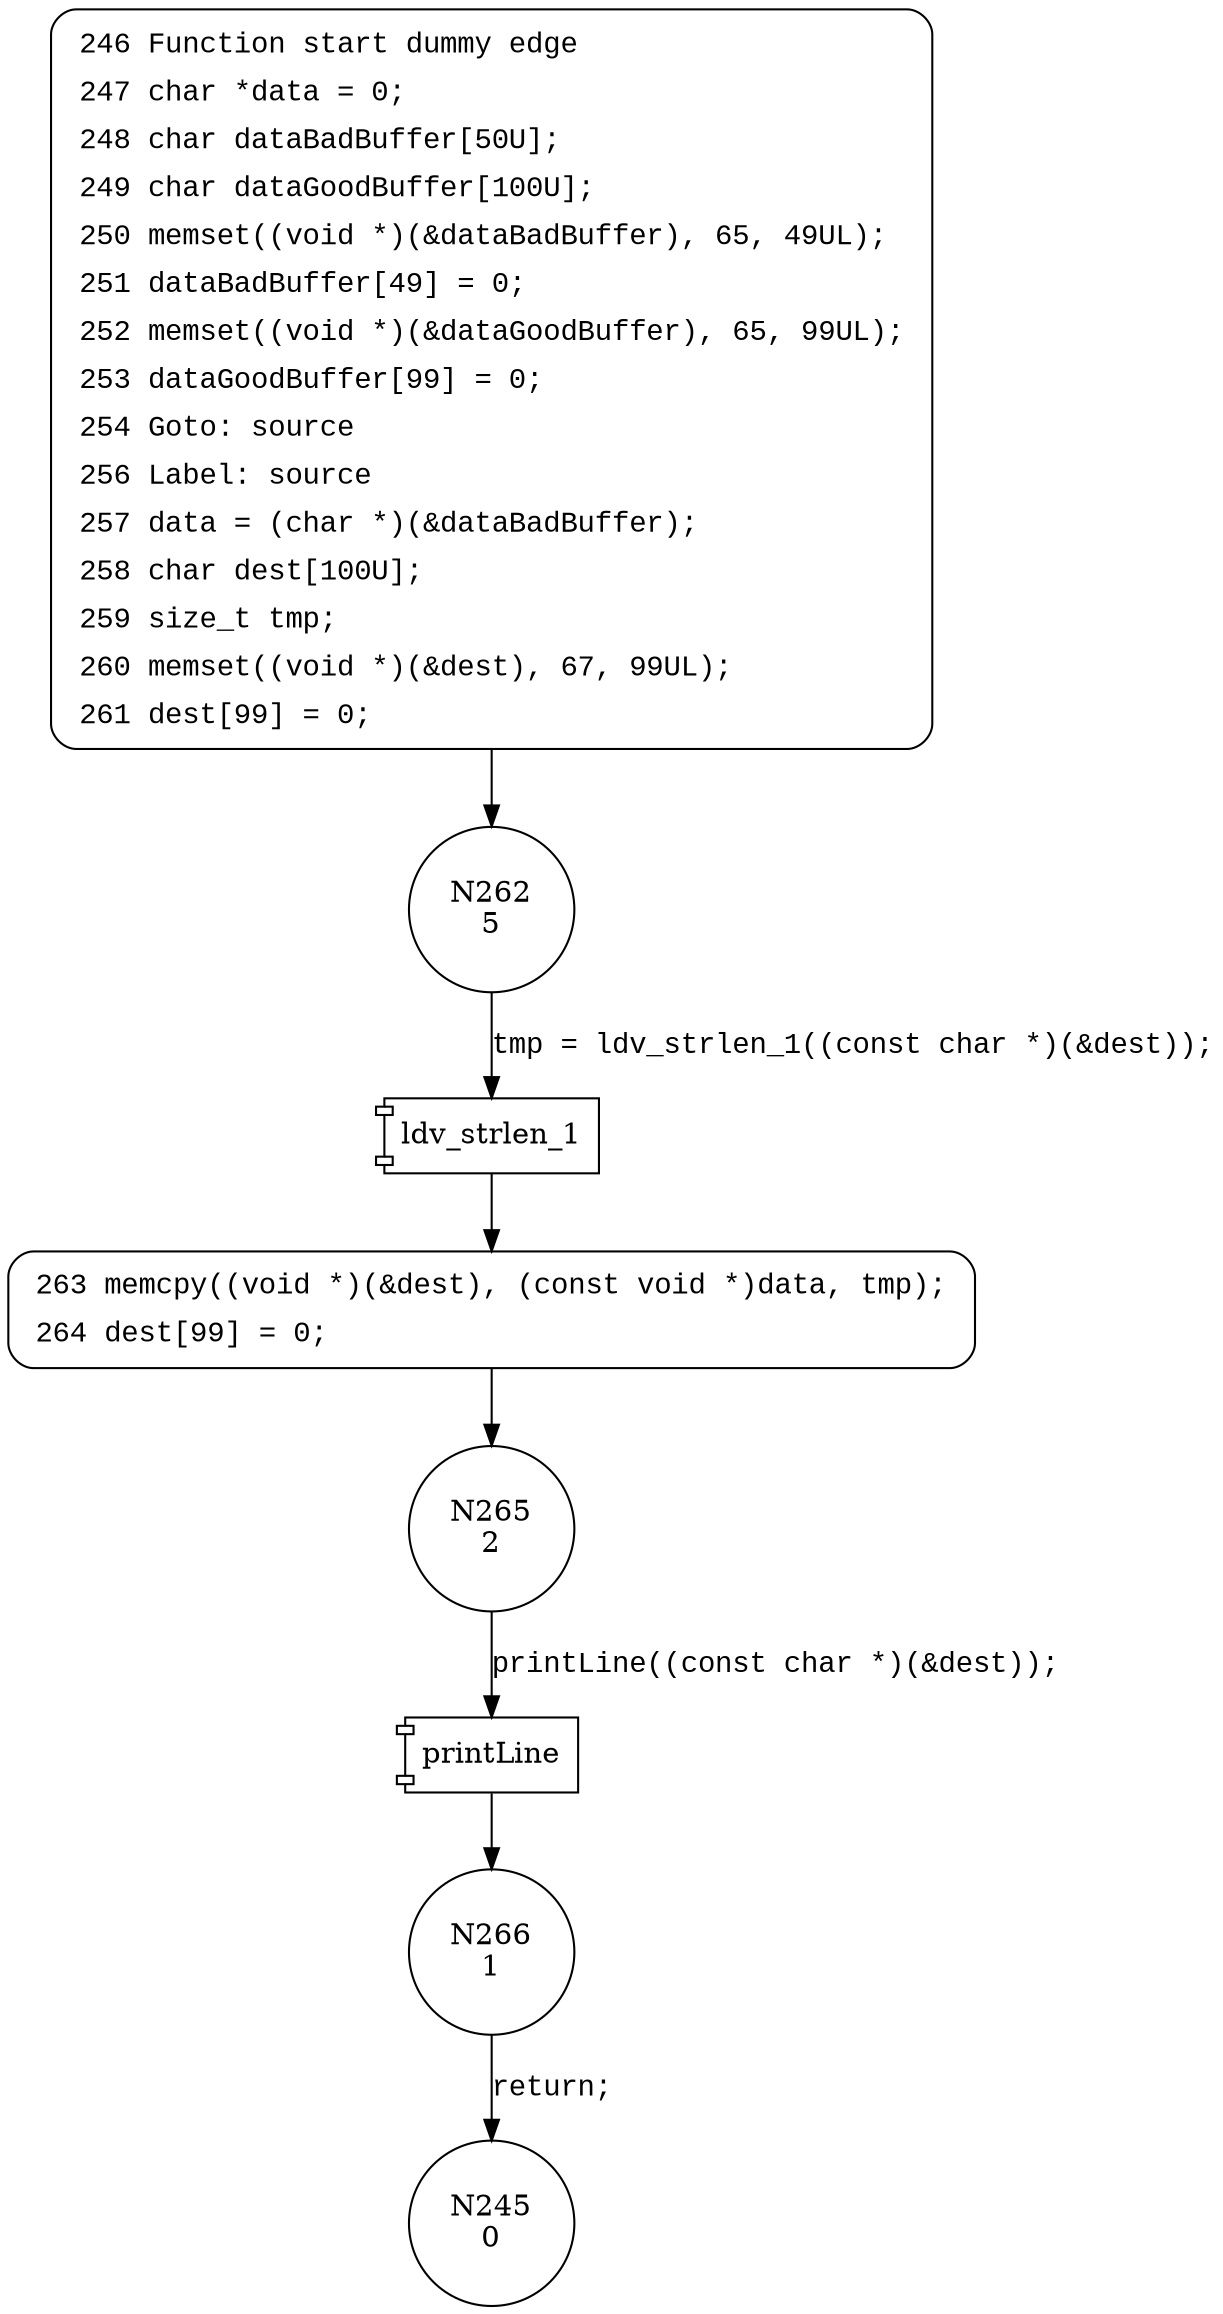 digraph CWE126_Buffer_Overread__char_declare_memcpy_18_bad {
262 [shape="circle" label="N262\n5"]
263 [shape="circle" label="N263\n4"]
265 [shape="circle" label="N265\n2"]
266 [shape="circle" label="N266\n1"]
245 [shape="circle" label="N245\n0"]
246 [style="filled,bold" penwidth="1" fillcolor="white" fontname="Courier New" shape="Mrecord" label=<<table border="0" cellborder="0" cellpadding="3" bgcolor="white"><tr><td align="right">246</td><td align="left">Function start dummy edge</td></tr><tr><td align="right">247</td><td align="left">char *data = 0;</td></tr><tr><td align="right">248</td><td align="left">char dataBadBuffer[50U];</td></tr><tr><td align="right">249</td><td align="left">char dataGoodBuffer[100U];</td></tr><tr><td align="right">250</td><td align="left">memset((void *)(&amp;dataBadBuffer), 65, 49UL);</td></tr><tr><td align="right">251</td><td align="left">dataBadBuffer[49] = 0;</td></tr><tr><td align="right">252</td><td align="left">memset((void *)(&amp;dataGoodBuffer), 65, 99UL);</td></tr><tr><td align="right">253</td><td align="left">dataGoodBuffer[99] = 0;</td></tr><tr><td align="right">254</td><td align="left">Goto: source</td></tr><tr><td align="right">256</td><td align="left">Label: source</td></tr><tr><td align="right">257</td><td align="left">data = (char *)(&amp;dataBadBuffer);</td></tr><tr><td align="right">258</td><td align="left">char dest[100U];</td></tr><tr><td align="right">259</td><td align="left">size_t tmp;</td></tr><tr><td align="right">260</td><td align="left">memset((void *)(&amp;dest), 67, 99UL);</td></tr><tr><td align="right">261</td><td align="left">dest[99] = 0;</td></tr></table>>]
246 -> 262[label=""]
263 [style="filled,bold" penwidth="1" fillcolor="white" fontname="Courier New" shape="Mrecord" label=<<table border="0" cellborder="0" cellpadding="3" bgcolor="white"><tr><td align="right">263</td><td align="left">memcpy((void *)(&amp;dest), (const void *)data, tmp);</td></tr><tr><td align="right">264</td><td align="left">dest[99] = 0;</td></tr></table>>]
263 -> 265[label=""]
100001 [shape="component" label="ldv_strlen_1"]
262 -> 100001 [label="tmp = ldv_strlen_1((const char *)(&dest));" fontname="Courier New"]
100001 -> 263 [label="" fontname="Courier New"]
100002 [shape="component" label="printLine"]
265 -> 100002 [label="printLine((const char *)(&dest));" fontname="Courier New"]
100002 -> 266 [label="" fontname="Courier New"]
266 -> 245 [label="return;" fontname="Courier New"]
}
